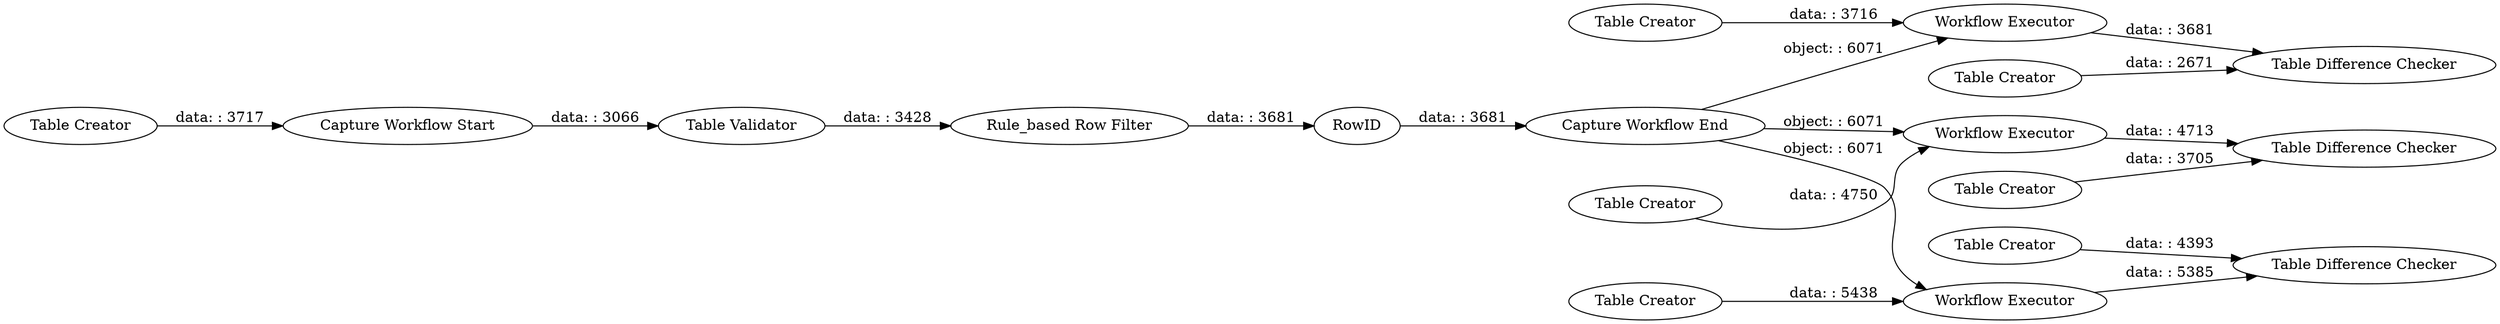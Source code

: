 digraph {
	"-5977893579442437747_3" [label="Workflow Executor"]
	"-5977893579442437747_22" [label="Table Creator"]
	"-5977893579442437747_12" [label="Table Validator"]
	"-5977893579442437747_10" [label="Table Creator"]
	"-5977893579442437747_16" [label="Table Creator"]
	"-5977893579442437747_18" [label=RowID]
	"-5977893579442437747_19" [label="Table Creator"]
	"-5977893579442437747_15" [label="Workflow Executor"]
	"-5977893579442437747_21" [label="Table Difference Checker"]
	"-5977893579442437747_8" [label="Table Creator"]
	"-5977893579442437747_2" [label="Capture Workflow End"]
	"-5977893579442437747_4" [label="Table Creator"]
	"-5977893579442437747_17" [label="Rule_based Row Filter"]
	"-5977893579442437747_14" [label="Table Creator"]
	"-5977893579442437747_13" [label="Table Difference Checker"]
	"-5977893579442437747_20" [label="Workflow Executor"]
	"-5977893579442437747_9" [label="Table Difference Checker"]
	"-5977893579442437747_5" [label="Capture Workflow Start"]
	"-5977893579442437747_2" -> "-5977893579442437747_20" [label="object: : 6071"]
	"-5977893579442437747_4" -> "-5977893579442437747_5" [label="data: : 3717"]
	"-5977893579442437747_15" -> "-5977893579442437747_13" [label="data: : 4713"]
	"-5977893579442437747_18" -> "-5977893579442437747_2" [label="data: : 3681"]
	"-5977893579442437747_22" -> "-5977893579442437747_20" [label="data: : 5438"]
	"-5977893579442437747_17" -> "-5977893579442437747_18" [label="data: : 3681"]
	"-5977893579442437747_19" -> "-5977893579442437747_21" [label="data: : 4393"]
	"-5977893579442437747_8" -> "-5977893579442437747_3" [label="data: : 3716"]
	"-5977893579442437747_3" -> "-5977893579442437747_9" [label="data: : 3681"]
	"-5977893579442437747_12" -> "-5977893579442437747_17" [label="data: : 3428"]
	"-5977893579442437747_2" -> "-5977893579442437747_3" [label="object: : 6071"]
	"-5977893579442437747_14" -> "-5977893579442437747_13" [label="data: : 3705"]
	"-5977893579442437747_16" -> "-5977893579442437747_15" [label="data: : 4750"]
	"-5977893579442437747_5" -> "-5977893579442437747_12" [label="data: : 3066"]
	"-5977893579442437747_20" -> "-5977893579442437747_21" [label="data: : 5385"]
	"-5977893579442437747_2" -> "-5977893579442437747_15" [label="object: : 6071"]
	"-5977893579442437747_10" -> "-5977893579442437747_9" [label="data: : 2671"]
	rankdir=LR
}
